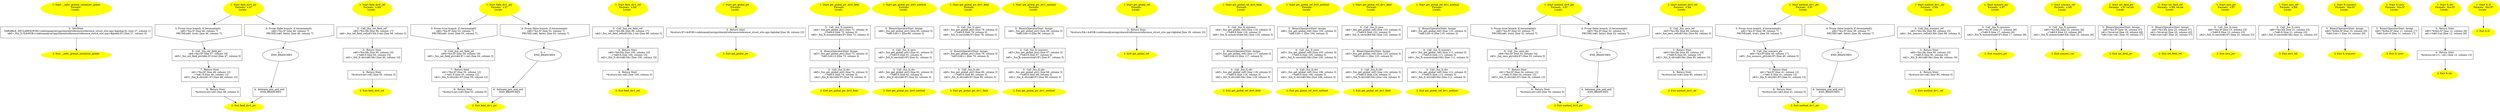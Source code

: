 /* @generated */
digraph cfg {
"__infer_globals_initializer_globa.bdc08c089842ce08_1" [label="1: Start __infer_globals_initializer_global\nFormals: \nLocals:  \n  " color=yellow style=filled]
	

	 "__infer_globals_initializer_globa.bdc08c089842ce08_1" -> "__infer_globals_initializer_globa.bdc08c089842ce08_3" ;
"__infer_globals_initializer_globa.bdc08c089842ce08_2" [label="2: Exit __infer_globals_initializer_global \n  " color=yellow style=filled]
	

"__infer_globals_initializer_globa.bdc08c089842ce08_3" [label="3:  DeclStmt \n   VARIABLE_DECLARED(#GB<codetoanalyze/cpp/shared/reference/reference_struct_e2e.cpp>$global:X); [line 27, column 1]\n  n$0=_fun_X::X(&#GB<codetoanalyze/cpp/shared/reference/reference_struct_e2e.cpp>$global:X*) [line 27, column 3]\n " shape="box"]
	

	 "__infer_globals_initializer_globa.bdc08c089842ce08_3" -> "__infer_globals_initializer_globa.bdc08c089842ce08_2" ;
"field_div0_ptr(class X)#255578158.6b797bfc0b5ae223_1" [label="1: Start field_div0_ptr\nFormals:  x:X*\nLocals:  \n  " color=yellow style=filled]
	

	 "field_div0_ptr(class X)#255578158.6b797bfc0b5ae223_1" -> "field_div0_ptr(class X)#255578158.6b797bfc0b5ae223_5" ;
	 "field_div0_ptr(class X)#255578158.6b797bfc0b5ae223_1" -> "field_div0_ptr(class X)#255578158.6b797bfc0b5ae223_6" ;
"field_div0_ptr(class X)#255578158.6b797bfc0b5ae223_2" [label="2: Exit field_div0_ptr \n  " color=yellow style=filled]
	

"field_div0_ptr(class X)#255578158.6b797bfc0b5ae223_3" [label="3: + \n   END_BRANCHES\n " ]
	

	 "field_div0_ptr(class X)#255578158.6b797bfc0b5ae223_3" -> "field_div0_ptr(class X)#255578158.6b797bfc0b5ae223_4" ;
"field_div0_ptr(class X)#255578158.6b797bfc0b5ae223_4" [label="4:  between_join_and_exit \n   END_BRANCHES\n " shape="box"]
	

	 "field_div0_ptr(class X)#255578158.6b797bfc0b5ae223_4" -> "field_div0_ptr(class X)#255578158.6b797bfc0b5ae223_2" ;
"field_div0_ptr(class X)#255578158.6b797bfc0b5ae223_5" [label="5: Prune (true branch, if (terminated)) \n   n$0=*&x:X* [line 46, column 7]\n  PRUNE(n$0, true); [line 46, column 7]\n " shape="invhouse"]
	

	 "field_div0_ptr(class X)#255578158.6b797bfc0b5ae223_5" -> "field_div0_ptr(class X)#255578158.6b797bfc0b5ae223_9" ;
"field_div0_ptr(class X)#255578158.6b797bfc0b5ae223_6" [label="6: Prune (false branch, if (terminated)) \n   n$0=*&x:X* [line 46, column 7]\n  PRUNE(!n$0, false); [line 46, column 7]\n " shape="invhouse"]
	

	 "field_div0_ptr(class X)#255578158.6b797bfc0b5ae223_6" -> "field_div0_ptr(class X)#255578158.6b797bfc0b5ae223_3" ;
"field_div0_ptr(class X)#255578158.6b797bfc0b5ae223_7" [label="7:  Return Stmt \n   n$1=*&x:X* [line 48, column 12]\n  _=*n$1:X [line 48, column 12]\n  n$3=_fun_X::div(n$1:X*) [line 48, column 12]\n " shape="box"]
	

	 "field_div0_ptr(class X)#255578158.6b797bfc0b5ae223_7" -> "field_div0_ptr(class X)#255578158.6b797bfc0b5ae223_8" ;
"field_div0_ptr(class X)#255578158.6b797bfc0b5ae223_8" [label="8:  Return Stmt \n   *&return:int=n$3 [line 48, column 5]\n " shape="box"]
	

	 "field_div0_ptr(class X)#255578158.6b797bfc0b5ae223_8" -> "field_div0_ptr(class X)#255578158.6b797bfc0b5ae223_2" ;
"field_div0_ptr(class X)#255578158.6b797bfc0b5ae223_9" [label="9:  Call _fun_set_field_ptr \n   n$4=*&x:X* [line 47, column 19]\n  n$5=_fun_set_field_ptr(n$4:X*,0:int) [line 47, column 5]\n " shape="box"]
	

	 "field_div0_ptr(class X)#255578158.6b797bfc0b5ae223_9" -> "field_div0_ptr(class X)#255578158.6b797bfc0b5ae223_7" ;
"field_div0_ref#117238048226305489.b7eb5245bed0a75c_1" [label="1: Start field_div0_ref\nFormals:  x:X&\nLocals:  \n  " color=yellow style=filled]
	

	 "field_div0_ref#117238048226305489.b7eb5245bed0a75c_1" -> "field_div0_ref#117238048226305489.b7eb5245bed0a75c_5" ;
"field_div0_ref#117238048226305489.b7eb5245bed0a75c_2" [label="2: Exit field_div0_ref \n  " color=yellow style=filled]
	

"field_div0_ref#117238048226305489.b7eb5245bed0a75c_3" [label="3:  Return Stmt \n   n$0=*&x:X& [line 95, column 10]\n  _=*n$0:X [line 95, column 10]\n  n$2=_fun_X::div(n$0:X&) [line 95, column 10]\n " shape="box"]
	

	 "field_div0_ref#117238048226305489.b7eb5245bed0a75c_3" -> "field_div0_ref#117238048226305489.b7eb5245bed0a75c_4" ;
"field_div0_ref#117238048226305489.b7eb5245bed0a75c_4" [label="4:  Return Stmt \n   *&return:int=n$2 [line 95, column 3]\n " shape="box"]
	

	 "field_div0_ref#117238048226305489.b7eb5245bed0a75c_4" -> "field_div0_ref#117238048226305489.b7eb5245bed0a75c_2" ;
"field_div0_ref#117238048226305489.b7eb5245bed0a75c_5" [label="5:  Call _fun_set_field_ref \n   n$3=*&x:X& [line 94, column 17]\n  n$4=_fun_set_field_ref(n$3:X&,0:int) [line 94, column 3]\n " shape="box"]
	

	 "field_div0_ref#117238048226305489.b7eb5245bed0a75c_5" -> "field_div0_ref#117238048226305489.b7eb5245bed0a75c_3" ;
"field_div1_ptr(class X)#104917759.81717de1848fc0d3_1" [label="1: Start field_div1_ptr\nFormals:  x:X*\nLocals:  \n  " color=yellow style=filled]
	

	 "field_div1_ptr(class X)#104917759.81717de1848fc0d3_1" -> "field_div1_ptr(class X)#104917759.81717de1848fc0d3_5" ;
	 "field_div1_ptr(class X)#104917759.81717de1848fc0d3_1" -> "field_div1_ptr(class X)#104917759.81717de1848fc0d3_6" ;
"field_div1_ptr(class X)#104917759.81717de1848fc0d3_2" [label="2: Exit field_div1_ptr \n  " color=yellow style=filled]
	

"field_div1_ptr(class X)#104917759.81717de1848fc0d3_3" [label="3: + \n   END_BRANCHES\n " ]
	

	 "field_div1_ptr(class X)#104917759.81717de1848fc0d3_3" -> "field_div1_ptr(class X)#104917759.81717de1848fc0d3_4" ;
"field_div1_ptr(class X)#104917759.81717de1848fc0d3_4" [label="4:  between_join_and_exit \n   END_BRANCHES\n " shape="box"]
	

	 "field_div1_ptr(class X)#104917759.81717de1848fc0d3_4" -> "field_div1_ptr(class X)#104917759.81717de1848fc0d3_2" ;
"field_div1_ptr(class X)#104917759.81717de1848fc0d3_5" [label="5: Prune (true branch, if (terminated)) \n   n$0=*&x:X* [line 53, column 7]\n  PRUNE(n$0, true); [line 53, column 7]\n " shape="invhouse"]
	

	 "field_div1_ptr(class X)#104917759.81717de1848fc0d3_5" -> "field_div1_ptr(class X)#104917759.81717de1848fc0d3_9" ;
"field_div1_ptr(class X)#104917759.81717de1848fc0d3_6" [label="6: Prune (false branch, if (terminated)) \n   n$0=*&x:X* [line 53, column 7]\n  PRUNE(!n$0, false); [line 53, column 7]\n " shape="invhouse"]
	

	 "field_div1_ptr(class X)#104917759.81717de1848fc0d3_6" -> "field_div1_ptr(class X)#104917759.81717de1848fc0d3_3" ;
"field_div1_ptr(class X)#104917759.81717de1848fc0d3_7" [label="7:  Return Stmt \n   n$1=*&x:X* [line 55, column 12]\n  _=*n$1:X [line 55, column 12]\n  n$3=_fun_X::div(n$1:X*) [line 55, column 12]\n " shape="box"]
	

	 "field_div1_ptr(class X)#104917759.81717de1848fc0d3_7" -> "field_div1_ptr(class X)#104917759.81717de1848fc0d3_8" ;
"field_div1_ptr(class X)#104917759.81717de1848fc0d3_8" [label="8:  Return Stmt \n   *&return:int=n$3 [line 55, column 5]\n " shape="box"]
	

	 "field_div1_ptr(class X)#104917759.81717de1848fc0d3_8" -> "field_div1_ptr(class X)#104917759.81717de1848fc0d3_2" ;
"field_div1_ptr(class X)#104917759.81717de1848fc0d3_9" [label="9:  Call _fun_set_field_ptr \n   n$4=*&x:X* [line 54, column 19]\n  n$5=_fun_set_field_ptr(n$4:X*,1:int) [line 54, column 5]\n " shape="box"]
	

	 "field_div1_ptr(class X)#104917759.81717de1848fc0d3_9" -> "field_div1_ptr(class X)#104917759.81717de1848fc0d3_7" ;
"field_div1_ref#149971541835733588.5b6e5f87301df190_1" [label="1: Start field_div1_ref\nFormals:  x:X&\nLocals:  \n  " color=yellow style=filled]
	

	 "field_div1_ref#149971541835733588.5b6e5f87301df190_1" -> "field_div1_ref#149971541835733588.5b6e5f87301df190_5" ;
"field_div1_ref#149971541835733588.5b6e5f87301df190_2" [label="2: Exit field_div1_ref \n  " color=yellow style=filled]
	

"field_div1_ref#149971541835733588.5b6e5f87301df190_3" [label="3:  Return Stmt \n   n$0=*&x:X& [line 100, column 10]\n  _=*n$0:X [line 100, column 10]\n  n$2=_fun_X::div(n$0:X&) [line 100, column 10]\n " shape="box"]
	

	 "field_div1_ref#149971541835733588.5b6e5f87301df190_3" -> "field_div1_ref#149971541835733588.5b6e5f87301df190_4" ;
"field_div1_ref#149971541835733588.5b6e5f87301df190_4" [label="4:  Return Stmt \n   *&return:int=n$2 [line 100, column 3]\n " shape="box"]
	

	 "field_div1_ref#149971541835733588.5b6e5f87301df190_4" -> "field_div1_ref#149971541835733588.5b6e5f87301df190_2" ;
"field_div1_ref#149971541835733588.5b6e5f87301df190_5" [label="5:  Call _fun_set_field_ref \n   n$3=*&x:X& [line 99, column 17]\n  n$4=_fun_set_field_ref(n$3:X&,1:int) [line 99, column 3]\n " shape="box"]
	

	 "field_div1_ref#149971541835733588.5b6e5f87301df190_5" -> "field_div1_ref#149971541835733588.5b6e5f87301df190_3" ;
"get_global_ptr#694058346099223463.3d4bb50869af2005_1" [label="1: Start get_global_ptr\nFormals: \nLocals:  \n  " color=yellow style=filled]
	

	 "get_global_ptr#694058346099223463.3d4bb50869af2005_1" -> "get_global_ptr#694058346099223463.3d4bb50869af2005_3" ;
"get_global_ptr#694058346099223463.3d4bb50869af2005_2" [label="2: Exit get_global_ptr \n  " color=yellow style=filled]
	

"get_global_ptr#694058346099223463.3d4bb50869af2005_3" [label="3:  Return Stmt \n   *&return:X*=&#GB<codetoanalyze/cpp/shared/reference/reference_struct_e2e.cpp>$global [line 28, column 23]\n " shape="box"]
	

	 "get_global_ptr#694058346099223463.3d4bb50869af2005_3" -> "get_global_ptr#694058346099223463.3d4bb50869af2005_2" ;
"get_global_ptr_div0_field#8708891.85a5d13d32b9177a_1" [label="1: Start get_global_ptr_div0_field\nFormals: \nLocals:  \n  " color=yellow style=filled]
	

	 "get_global_ptr_div0_field#8708891.85a5d13d32b9177a_1" -> "get_global_ptr_div0_field#8708891.85a5d13d32b9177a_5" ;
"get_global_ptr_div0_field#8708891.85a5d13d32b9177a_2" [label="2: Exit get_global_ptr_div0_field \n  " color=yellow style=filled]
	

"get_global_ptr_div0_field#8708891.85a5d13d32b9177a_3" [label="3:  Call _fun_X::div \n   n$0=_fun_get_global_ptr() [line 74, column 3]\n  _=*n$0:X [line 74, column 3]\n  n$2=_fun_X::div(n$0:X*) [line 74, column 3]\n " shape="box"]
	

	 "get_global_ptr_div0_field#8708891.85a5d13d32b9177a_3" -> "get_global_ptr_div0_field#8708891.85a5d13d32b9177a_2" ;
"get_global_ptr_div0_field#8708891.85a5d13d32b9177a_4" [label="4:  BinaryOperatorStmt: Assign \n   n$3=_fun_get_global_ptr() [line 73, column 3]\n  *n$3.f:int=0 [line 73, column 3]\n " shape="box"]
	

	 "get_global_ptr_div0_field#8708891.85a5d13d32b9177a_4" -> "get_global_ptr_div0_field#8708891.85a5d13d32b9177a_3" ;
"get_global_ptr_div0_field#8708891.85a5d13d32b9177a_5" [label="5:  Call _fun_X::nonzero \n   n$4=_fun_get_global_ptr() [line 72, column 3]\n  _=*n$4:X [line 72, column 3]\n  n$6=_fun_X::nonzero(n$4:X*) [line 72, column 3]\n " shape="box"]
	

	 "get_global_ptr_div0_field#8708891.85a5d13d32b9177a_5" -> "get_global_ptr_div0_field#8708891.85a5d13d32b9177a_4" ;
"get_global_ptr_div0_method#686860.d796dd8227b55f7d_1" [label="1: Start get_global_ptr_div0_method\nFormals: \nLocals:  \n  " color=yellow style=filled]
	

	 "get_global_ptr_div0_method#686860.d796dd8227b55f7d_1" -> "get_global_ptr_div0_method#686860.d796dd8227b55f7d_5" ;
"get_global_ptr_div0_method#686860.d796dd8227b55f7d_2" [label="2: Exit get_global_ptr_div0_method \n  " color=yellow style=filled]
	

"get_global_ptr_div0_method#686860.d796dd8227b55f7d_3" [label="3:  Call _fun_X::div \n   n$0=_fun_get_global_ptr() [line 62, column 3]\n  _=*n$0:X [line 62, column 3]\n  n$2=_fun_X::div(n$0:X*) [line 62, column 3]\n " shape="box"]
	

	 "get_global_ptr_div0_method#686860.d796dd8227b55f7d_3" -> "get_global_ptr_div0_method#686860.d796dd8227b55f7d_2" ;
"get_global_ptr_div0_method#686860.d796dd8227b55f7d_4" [label="4:  Call _fun_X::zero \n   n$3=_fun_get_global_ptr() [line 61, column 3]\n  _=*n$3:X [line 61, column 3]\n  n$5=_fun_X::zero(n$3:X*) [line 61, column 3]\n " shape="box"]
	

	 "get_global_ptr_div0_method#686860.d796dd8227b55f7d_4" -> "get_global_ptr_div0_method#686860.d796dd8227b55f7d_3" ;
"get_global_ptr_div0_method#686860.d796dd8227b55f7d_5" [label="5:  BinaryOperatorStmt: Assign \n   n$6=_fun_get_global_ptr() [line 60, column 3]\n  *n$6.f:int=1 [line 60, column 3]\n " shape="box"]
	

	 "get_global_ptr_div0_method#686860.d796dd8227b55f7d_5" -> "get_global_ptr_div0_method#686860.d796dd8227b55f7d_4" ;
"get_global_ptr_div1_field#6744083.94ebaff789d09fec_1" [label="1: Start get_global_ptr_div1_field\nFormals: \nLocals:  \n  " color=yellow style=filled]
	

	 "get_global_ptr_div1_field#6744083.94ebaff789d09fec_1" -> "get_global_ptr_div1_field#6744083.94ebaff789d09fec_5" ;
"get_global_ptr_div1_field#6744083.94ebaff789d09fec_2" [label="2: Exit get_global_ptr_div1_field \n  " color=yellow style=filled]
	

"get_global_ptr_div1_field#6744083.94ebaff789d09fec_3" [label="3:  Call _fun_X::div \n   n$0=_fun_get_global_ptr() [line 80, column 3]\n  _=*n$0:X [line 80, column 3]\n  n$2=_fun_X::div(n$0:X*) [line 80, column 3]\n " shape="box"]
	

	 "get_global_ptr_div1_field#6744083.94ebaff789d09fec_3" -> "get_global_ptr_div1_field#6744083.94ebaff789d09fec_2" ;
"get_global_ptr_div1_field#6744083.94ebaff789d09fec_4" [label="4:  BinaryOperatorStmt: Assign \n   n$3=_fun_get_global_ptr() [line 79, column 3]\n  *n$3.f:int=1 [line 79, column 3]\n " shape="box"]
	

	 "get_global_ptr_div1_field#6744083.94ebaff789d09fec_4" -> "get_global_ptr_div1_field#6744083.94ebaff789d09fec_3" ;
"get_global_ptr_div1_field#6744083.94ebaff789d09fec_5" [label="5:  Call _fun_X::zero \n   n$4=_fun_get_global_ptr() [line 78, column 3]\n  _=*n$4:X [line 78, column 3]\n  n$6=_fun_X::zero(n$4:X*) [line 78, column 3]\n " shape="box"]
	

	 "get_global_ptr_div1_field#6744083.94ebaff789d09fec_5" -> "get_global_ptr_div1_field#6744083.94ebaff789d09fec_4" ;
"get_global_ptr_div1_method#133202.b7b17bcc9c036a75_1" [label="1: Start get_global_ptr_div1_method\nFormals: \nLocals:  \n  " color=yellow style=filled]
	

	 "get_global_ptr_div1_method#133202.b7b17bcc9c036a75_1" -> "get_global_ptr_div1_method#133202.b7b17bcc9c036a75_5" ;
"get_global_ptr_div1_method#133202.b7b17bcc9c036a75_2" [label="2: Exit get_global_ptr_div1_method \n  " color=yellow style=filled]
	

"get_global_ptr_div1_method#133202.b7b17bcc9c036a75_3" [label="3:  Call _fun_X::div \n   n$0=_fun_get_global_ptr() [line 68, column 3]\n  _=*n$0:X [line 68, column 3]\n  n$2=_fun_X::div(n$0:X*) [line 68, column 3]\n " shape="box"]
	

	 "get_global_ptr_div1_method#133202.b7b17bcc9c036a75_3" -> "get_global_ptr_div1_method#133202.b7b17bcc9c036a75_2" ;
"get_global_ptr_div1_method#133202.b7b17bcc9c036a75_4" [label="4:  Call _fun_X::nonzero \n   n$3=_fun_get_global_ptr() [line 67, column 3]\n  _=*n$3:X [line 67, column 3]\n  n$5=_fun_X::nonzero(n$3:X*) [line 67, column 3]\n " shape="box"]
	

	 "get_global_ptr_div1_method#133202.b7b17bcc9c036a75_4" -> "get_global_ptr_div1_method#133202.b7b17bcc9c036a75_3" ;
"get_global_ptr_div1_method#133202.b7b17bcc9c036a75_5" [label="5:  BinaryOperatorStmt: Assign \n   n$6=_fun_get_global_ptr() [line 66, column 3]\n  *n$6.f:int=0 [line 66, column 3]\n " shape="box"]
	

	 "get_global_ptr_div1_method#133202.b7b17bcc9c036a75_5" -> "get_global_ptr_div1_method#133202.b7b17bcc9c036a75_4" ;
"get_global_ref#166319945633115057.c5518847f25d69c0_1" [label="1: Start get_global_ref\nFormals: \nLocals:  \n  " color=yellow style=filled]
	

	 "get_global_ref#166319945633115057.c5518847f25d69c0_1" -> "get_global_ref#166319945633115057.c5518847f25d69c0_3" ;
"get_global_ref#166319945633115057.c5518847f25d69c0_2" [label="2: Exit get_global_ref \n  " color=yellow style=filled]
	

"get_global_ref#166319945633115057.c5518847f25d69c0_3" [label="3:  Return Stmt \n   *&return:X&=&#GB<codetoanalyze/cpp/shared/reference/reference_struct_e2e.cpp>$global [line 29, column 23]\n " shape="box"]
	

	 "get_global_ref#166319945633115057.c5518847f25d69c0_3" -> "get_global_ref#166319945633115057.c5518847f25d69c0_2" ;
"get_global_ref_div0_field#9894336.99dfafa929e6446e_1" [label="1: Start get_global_ref_div0_field\nFormals: \nLocals:  \n  " color=yellow style=filled]
	

	 "get_global_ref_div0_field#9894336.99dfafa929e6446e_1" -> "get_global_ref_div0_field#9894336.99dfafa929e6446e_5" ;
"get_global_ref_div0_field#9894336.99dfafa929e6446e_2" [label="2: Exit get_global_ref_div0_field \n  " color=yellow style=filled]
	

"get_global_ref_div0_field#9894336.99dfafa929e6446e_3" [label="3:  Call _fun_X::div \n   n$0=_fun_get_global_ref() [line 118, column 3]\n  _=*n$0:X [line 118, column 3]\n  n$2=_fun_X::div(n$0:X&) [line 118, column 3]\n " shape="box"]
	

	 "get_global_ref_div0_field#9894336.99dfafa929e6446e_3" -> "get_global_ref_div0_field#9894336.99dfafa929e6446e_2" ;
"get_global_ref_div0_field#9894336.99dfafa929e6446e_4" [label="4:  BinaryOperatorStmt: Assign \n   n$3=_fun_get_global_ref() [line 117, column 3]\n  *n$3.f:int=0 [line 117, column 3]\n " shape="box"]
	

	 "get_global_ref_div0_field#9894336.99dfafa929e6446e_4" -> "get_global_ref_div0_field#9894336.99dfafa929e6446e_3" ;
"get_global_ref_div0_field#9894336.99dfafa929e6446e_5" [label="5:  Call _fun_X::nonzero \n   n$4=_fun_get_global_ref() [line 116, column 3]\n  _=*n$4:X [line 116, column 3]\n  n$6=_fun_X::nonzero(n$4:X&) [line 116, column 3]\n " shape="box"]
	

	 "get_global_ref_div0_field#9894336.99dfafa929e6446e_5" -> "get_global_ref_div0_field#9894336.99dfafa929e6446e_4" ;
"get_global_ref_div0_method#450002.703eacc20d3ff2ec_1" [label="1: Start get_global_ref_div0_method\nFormals: \nLocals:  \n  " color=yellow style=filled]
	

	 "get_global_ref_div0_method#450002.703eacc20d3ff2ec_1" -> "get_global_ref_div0_method#450002.703eacc20d3ff2ec_5" ;
"get_global_ref_div0_method#450002.703eacc20d3ff2ec_2" [label="2: Exit get_global_ref_div0_method \n  " color=yellow style=filled]
	

"get_global_ref_div0_method#450002.703eacc20d3ff2ec_3" [label="3:  Call _fun_X::div \n   n$0=_fun_get_global_ref() [line 106, column 3]\n  _=*n$0:X [line 106, column 3]\n  n$2=_fun_X::div(n$0:X&) [line 106, column 3]\n " shape="box"]
	

	 "get_global_ref_div0_method#450002.703eacc20d3ff2ec_3" -> "get_global_ref_div0_method#450002.703eacc20d3ff2ec_2" ;
"get_global_ref_div0_method#450002.703eacc20d3ff2ec_4" [label="4:  Call _fun_X::zero \n   n$3=_fun_get_global_ref() [line 105, column 3]\n  _=*n$3:X [line 105, column 3]\n  n$5=_fun_X::zero(n$3:X&) [line 105, column 3]\n " shape="box"]
	

	 "get_global_ref_div0_method#450002.703eacc20d3ff2ec_4" -> "get_global_ref_div0_method#450002.703eacc20d3ff2ec_3" ;
"get_global_ref_div0_method#450002.703eacc20d3ff2ec_5" [label="5:  BinaryOperatorStmt: Assign \n   n$6=_fun_get_global_ref() [line 104, column 3]\n  *n$6.f:int=1 [line 104, column 3]\n " shape="box"]
	

	 "get_global_ref_div0_method#450002.703eacc20d3ff2ec_5" -> "get_global_ref_div0_method#450002.703eacc20d3ff2ec_4" ;
"get_global_ref_div1_field#9400638.f2be9db8a45f6acd_1" [label="1: Start get_global_ref_div1_field\nFormals: \nLocals:  \n  " color=yellow style=filled]
	

	 "get_global_ref_div1_field#9400638.f2be9db8a45f6acd_1" -> "get_global_ref_div1_field#9400638.f2be9db8a45f6acd_5" ;
"get_global_ref_div1_field#9400638.f2be9db8a45f6acd_2" [label="2: Exit get_global_ref_div1_field \n  " color=yellow style=filled]
	

"get_global_ref_div1_field#9400638.f2be9db8a45f6acd_3" [label="3:  Call _fun_X::div \n   n$0=_fun_get_global_ref() [line 124, column 3]\n  _=*n$0:X [line 124, column 3]\n  n$2=_fun_X::div(n$0:X&) [line 124, column 3]\n " shape="box"]
	

	 "get_global_ref_div1_field#9400638.f2be9db8a45f6acd_3" -> "get_global_ref_div1_field#9400638.f2be9db8a45f6acd_2" ;
"get_global_ref_div1_field#9400638.f2be9db8a45f6acd_4" [label="4:  BinaryOperatorStmt: Assign \n   n$3=_fun_get_global_ref() [line 123, column 3]\n  *n$3.f:int=1 [line 123, column 3]\n " shape="box"]
	

	 "get_global_ref_div1_field#9400638.f2be9db8a45f6acd_4" -> "get_global_ref_div1_field#9400638.f2be9db8a45f6acd_3" ;
"get_global_ref_div1_field#9400638.f2be9db8a45f6acd_5" [label="5:  Call _fun_X::zero \n   n$4=_fun_get_global_ref() [line 122, column 3]\n  _=*n$4:X [line 122, column 3]\n  n$6=_fun_X::zero(n$4:X&) [line 122, column 3]\n " shape="box"]
	

	 "get_global_ref_div1_field#9400638.f2be9db8a45f6acd_5" -> "get_global_ref_div1_field#9400638.f2be9db8a45f6acd_4" ;
"get_global_ref_div1_method#921890.1d66d8c44e8582bb_1" [label="1: Start get_global_ref_div1_method\nFormals: \nLocals:  \n  " color=yellow style=filled]
	

	 "get_global_ref_div1_method#921890.1d66d8c44e8582bb_1" -> "get_global_ref_div1_method#921890.1d66d8c44e8582bb_5" ;
"get_global_ref_div1_method#921890.1d66d8c44e8582bb_2" [label="2: Exit get_global_ref_div1_method \n  " color=yellow style=filled]
	

"get_global_ref_div1_method#921890.1d66d8c44e8582bb_3" [label="3:  Call _fun_X::div \n   n$0=_fun_get_global_ref() [line 112, column 3]\n  _=*n$0:X [line 112, column 3]\n  n$2=_fun_X::div(n$0:X&) [line 112, column 3]\n " shape="box"]
	

	 "get_global_ref_div1_method#921890.1d66d8c44e8582bb_3" -> "get_global_ref_div1_method#921890.1d66d8c44e8582bb_2" ;
"get_global_ref_div1_method#921890.1d66d8c44e8582bb_4" [label="4:  Call _fun_X::nonzero \n   n$3=_fun_get_global_ref() [line 111, column 3]\n  _=*n$3:X [line 111, column 3]\n  n$5=_fun_X::nonzero(n$3:X&) [line 111, column 3]\n " shape="box"]
	

	 "get_global_ref_div1_method#921890.1d66d8c44e8582bb_4" -> "get_global_ref_div1_method#921890.1d66d8c44e8582bb_3" ;
"get_global_ref_div1_method#921890.1d66d8c44e8582bb_5" [label="5:  BinaryOperatorStmt: Assign \n   n$6=_fun_get_global_ref() [line 110, column 3]\n  *n$6.f:int=0 [line 110, column 3]\n " shape="box"]
	

	 "get_global_ref_div1_method#921890.1d66d8c44e8582bb_5" -> "get_global_ref_div1_method#921890.1d66d8c44e8582bb_4" ;
"method_div0_ptr(class X)#61067856.dd62393e799ba25c_1" [label="1: Start method_div0_ptr\nFormals:  x:X*\nLocals:  \n  " color=yellow style=filled]
	

	 "method_div0_ptr(class X)#61067856.dd62393e799ba25c_1" -> "method_div0_ptr(class X)#61067856.dd62393e799ba25c_5" ;
	 "method_div0_ptr(class X)#61067856.dd62393e799ba25c_1" -> "method_div0_ptr(class X)#61067856.dd62393e799ba25c_6" ;
"method_div0_ptr(class X)#61067856.dd62393e799ba25c_2" [label="2: Exit method_div0_ptr \n  " color=yellow style=filled]
	

"method_div0_ptr(class X)#61067856.dd62393e799ba25c_3" [label="3: + \n   END_BRANCHES\n " ]
	

	 "method_div0_ptr(class X)#61067856.dd62393e799ba25c_3" -> "method_div0_ptr(class X)#61067856.dd62393e799ba25c_4" ;
"method_div0_ptr(class X)#61067856.dd62393e799ba25c_4" [label="4:  between_join_and_exit \n   END_BRANCHES\n " shape="box"]
	

	 "method_div0_ptr(class X)#61067856.dd62393e799ba25c_4" -> "method_div0_ptr(class X)#61067856.dd62393e799ba25c_2" ;
"method_div0_ptr(class X)#61067856.dd62393e799ba25c_5" [label="5: Prune (true branch, if (terminated)) \n   n$0=*&x:X* [line 32, column 7]\n  PRUNE(n$0, true); [line 32, column 7]\n " shape="invhouse"]
	

	 "method_div0_ptr(class X)#61067856.dd62393e799ba25c_5" -> "method_div0_ptr(class X)#61067856.dd62393e799ba25c_9" ;
"method_div0_ptr(class X)#61067856.dd62393e799ba25c_6" [label="6: Prune (false branch, if (terminated)) \n   n$0=*&x:X* [line 32, column 7]\n  PRUNE(!n$0, false); [line 32, column 7]\n " shape="invhouse"]
	

	 "method_div0_ptr(class X)#61067856.dd62393e799ba25c_6" -> "method_div0_ptr(class X)#61067856.dd62393e799ba25c_3" ;
"method_div0_ptr(class X)#61067856.dd62393e799ba25c_7" [label="7:  Return Stmt \n   n$1=*&x:X* [line 34, column 12]\n  _=*n$1:X [line 34, column 12]\n  n$3=_fun_X::div(n$1:X*) [line 34, column 12]\n " shape="box"]
	

	 "method_div0_ptr(class X)#61067856.dd62393e799ba25c_7" -> "method_div0_ptr(class X)#61067856.dd62393e799ba25c_8" ;
"method_div0_ptr(class X)#61067856.dd62393e799ba25c_8" [label="8:  Return Stmt \n   *&return:int=n$3 [line 34, column 5]\n " shape="box"]
	

	 "method_div0_ptr(class X)#61067856.dd62393e799ba25c_8" -> "method_div0_ptr(class X)#61067856.dd62393e799ba25c_2" ;
"method_div0_ptr(class X)#61067856.dd62393e799ba25c_9" [label="9:  Call _fun_zero_ptr \n   n$4=*&x:X* [line 33, column 14]\n  n$5=_fun_zero_ptr(n$4:X*) [line 33, column 5]\n " shape="box"]
	

	 "method_div0_ptr(class X)#61067856.dd62393e799ba25c_9" -> "method_div0_ptr(class X)#61067856.dd62393e799ba25c_7" ;
"method_div0_ref#12048348997540346.5280d482da62ad0e_1" [label="1: Start method_div0_ref\nFormals:  x:X&\nLocals:  \n  " color=yellow style=filled]
	

	 "method_div0_ref#12048348997540346.5280d482da62ad0e_1" -> "method_div0_ref#12048348997540346.5280d482da62ad0e_5" ;
"method_div0_ref#12048348997540346.5280d482da62ad0e_2" [label="2: Exit method_div0_ref \n  " color=yellow style=filled]
	

"method_div0_ref#12048348997540346.5280d482da62ad0e_3" [label="3:  Return Stmt \n   n$0=*&x:X& [line 85, column 10]\n  _=*n$0:X [line 85, column 10]\n  n$2=_fun_X::div(n$0:X&) [line 85, column 10]\n " shape="box"]
	

	 "method_div0_ref#12048348997540346.5280d482da62ad0e_3" -> "method_div0_ref#12048348997540346.5280d482da62ad0e_4" ;
"method_div0_ref#12048348997540346.5280d482da62ad0e_4" [label="4:  Return Stmt \n   *&return:int=n$2 [line 85, column 3]\n " shape="box"]
	

	 "method_div0_ref#12048348997540346.5280d482da62ad0e_4" -> "method_div0_ref#12048348997540346.5280d482da62ad0e_2" ;
"method_div0_ref#12048348997540346.5280d482da62ad0e_5" [label="5:  Call _fun_zero_ref \n   n$3=*&x:X& [line 84, column 12]\n  n$4=_fun_zero_ref(n$3:X&) [line 84, column 3]\n " shape="box"]
	

	 "method_div0_ref#12048348997540346.5280d482da62ad0e_5" -> "method_div0_ref#12048348997540346.5280d482da62ad0e_3" ;
"method_div1_ptr(class X)#30616850.64eb0c6fbbafc7f2_1" [label="1: Start method_div1_ptr\nFormals:  x:X*\nLocals:  \n  " color=yellow style=filled]
	

	 "method_div1_ptr(class X)#30616850.64eb0c6fbbafc7f2_1" -> "method_div1_ptr(class X)#30616850.64eb0c6fbbafc7f2_5" ;
	 "method_div1_ptr(class X)#30616850.64eb0c6fbbafc7f2_1" -> "method_div1_ptr(class X)#30616850.64eb0c6fbbafc7f2_6" ;
"method_div1_ptr(class X)#30616850.64eb0c6fbbafc7f2_2" [label="2: Exit method_div1_ptr \n  " color=yellow style=filled]
	

"method_div1_ptr(class X)#30616850.64eb0c6fbbafc7f2_3" [label="3: + \n   END_BRANCHES\n " ]
	

	 "method_div1_ptr(class X)#30616850.64eb0c6fbbafc7f2_3" -> "method_div1_ptr(class X)#30616850.64eb0c6fbbafc7f2_4" ;
"method_div1_ptr(class X)#30616850.64eb0c6fbbafc7f2_4" [label="4:  between_join_and_exit \n   END_BRANCHES\n " shape="box"]
	

	 "method_div1_ptr(class X)#30616850.64eb0c6fbbafc7f2_4" -> "method_div1_ptr(class X)#30616850.64eb0c6fbbafc7f2_2" ;
"method_div1_ptr(class X)#30616850.64eb0c6fbbafc7f2_5" [label="5: Prune (true branch, if (terminated)) \n   n$0=*&x:X* [line 39, column 7]\n  PRUNE(n$0, true); [line 39, column 7]\n " shape="invhouse"]
	

	 "method_div1_ptr(class X)#30616850.64eb0c6fbbafc7f2_5" -> "method_div1_ptr(class X)#30616850.64eb0c6fbbafc7f2_9" ;
"method_div1_ptr(class X)#30616850.64eb0c6fbbafc7f2_6" [label="6: Prune (false branch, if (terminated)) \n   n$0=*&x:X* [line 39, column 7]\n  PRUNE(!n$0, false); [line 39, column 7]\n " shape="invhouse"]
	

	 "method_div1_ptr(class X)#30616850.64eb0c6fbbafc7f2_6" -> "method_div1_ptr(class X)#30616850.64eb0c6fbbafc7f2_3" ;
"method_div1_ptr(class X)#30616850.64eb0c6fbbafc7f2_7" [label="7:  Return Stmt \n   n$1=*&x:X* [line 41, column 12]\n  _=*n$1:X [line 41, column 12]\n  n$3=_fun_X::div(n$1:X*) [line 41, column 12]\n " shape="box"]
	

	 "method_div1_ptr(class X)#30616850.64eb0c6fbbafc7f2_7" -> "method_div1_ptr(class X)#30616850.64eb0c6fbbafc7f2_8" ;
"method_div1_ptr(class X)#30616850.64eb0c6fbbafc7f2_8" [label="8:  Return Stmt \n   *&return:int=n$3 [line 41, column 5]\n " shape="box"]
	

	 "method_div1_ptr(class X)#30616850.64eb0c6fbbafc7f2_8" -> "method_div1_ptr(class X)#30616850.64eb0c6fbbafc7f2_2" ;
"method_div1_ptr(class X)#30616850.64eb0c6fbbafc7f2_9" [label="9:  Call _fun_nonzero_ptr \n   n$4=*&x:X* [line 40, column 17]\n  n$5=_fun_nonzero_ptr(n$4:X*) [line 40, column 5]\n " shape="box"]
	

	 "method_div1_ptr(class X)#30616850.64eb0c6fbbafc7f2_9" -> "method_div1_ptr(class X)#30616850.64eb0c6fbbafc7f2_7" ;
"method_div1_ref#18445848838166655.1ecfa9c02aff37ba_1" [label="1: Start method_div1_ref\nFormals:  x:X&\nLocals:  \n  " color=yellow style=filled]
	

	 "method_div1_ref#18445848838166655.1ecfa9c02aff37ba_1" -> "method_div1_ref#18445848838166655.1ecfa9c02aff37ba_5" ;
"method_div1_ref#18445848838166655.1ecfa9c02aff37ba_2" [label="2: Exit method_div1_ref \n  " color=yellow style=filled]
	

"method_div1_ref#18445848838166655.1ecfa9c02aff37ba_3" [label="3:  Return Stmt \n   n$0=*&x:X& [line 90, column 10]\n  _=*n$0:X [line 90, column 10]\n  n$2=_fun_X::div(n$0:X&) [line 90, column 10]\n " shape="box"]
	

	 "method_div1_ref#18445848838166655.1ecfa9c02aff37ba_3" -> "method_div1_ref#18445848838166655.1ecfa9c02aff37ba_4" ;
"method_div1_ref#18445848838166655.1ecfa9c02aff37ba_4" [label="4:  Return Stmt \n   *&return:int=n$2 [line 90, column 3]\n " shape="box"]
	

	 "method_div1_ref#18445848838166655.1ecfa9c02aff37ba_4" -> "method_div1_ref#18445848838166655.1ecfa9c02aff37ba_2" ;
"method_div1_ref#18445848838166655.1ecfa9c02aff37ba_5" [label="5:  Call _fun_nonzero_ref \n   n$3=*&x:X& [line 89, column 15]\n  n$4=_fun_nonzero_ref(n$3:X&) [line 89, column 3]\n " shape="box"]
	

	 "method_div1_ref#18445848838166655.1ecfa9c02aff37ba_5" -> "method_div1_ref#18445848838166655.1ecfa9c02aff37ba_3" ;
"nonzero_ptr(class X)#171692055439.ab3e0f6dea34ce6b_1" [label="1: Start nonzero_ptr\nFormals:  x:X*\nLocals:  \n  " color=yellow style=filled]
	

	 "nonzero_ptr(class X)#171692055439.ab3e0f6dea34ce6b_1" -> "nonzero_ptr(class X)#171692055439.ab3e0f6dea34ce6b_3" ;
"nonzero_ptr(class X)#171692055439.ab3e0f6dea34ce6b_2" [label="2: Exit nonzero_ptr \n  " color=yellow style=filled]
	

"nonzero_ptr(class X)#171692055439.ab3e0f6dea34ce6b_3" [label="3:  Call _fun_X::nonzero \n   n$0=*&x:X* [line 17, column 26]\n  _=*n$0:X [line 17, column 26]\n  n$2=_fun_X::nonzero(n$0:X*) [line 17, column 26]\n " shape="box"]
	

	 "nonzero_ptr(class X)#171692055439.ab3e0f6dea34ce6b_3" -> "nonzero_ptr(class X)#171692055439.ab3e0f6dea34ce6b_2" ;
"nonzero_ref#2062801655575406720.e5794366c34a5ecd_1" [label="1: Start nonzero_ref\nFormals:  x:X&\nLocals:  \n  " color=yellow style=filled]
	

	 "nonzero_ref#2062801655575406720.e5794366c34a5ecd_1" -> "nonzero_ref#2062801655575406720.e5794366c34a5ecd_3" ;
"nonzero_ref#2062801655575406720.e5794366c34a5ecd_2" [label="2: Exit nonzero_ref \n  " color=yellow style=filled]
	

"nonzero_ref#2062801655575406720.e5794366c34a5ecd_3" [label="3:  Call _fun_X::nonzero \n   n$0=*&x:X& [line 23, column 26]\n  _=*n$0:X [line 23, column 26]\n  n$2=_fun_X::nonzero(n$0:X&) [line 23, column 26]\n " shape="box"]
	

	 "nonzero_ref#2062801655575406720.e5794366c34a5ecd_3" -> "nonzero_ref#2062801655575406720.e5794366c34a5ecd_2" ;
"set_field_ptr(class X)#1026280186.624982a2696b528e_1" [label="1: Start set_field_ptr\nFormals:  x:X* val:int\nLocals:  \n  " color=yellow style=filled]
	

	 "set_field_ptr(class X)#1026280186.624982a2696b528e_1" -> "set_field_ptr(class X)#1026280186.624982a2696b528e_3" ;
"set_field_ptr(class X)#1026280186.624982a2696b528e_2" [label="2: Exit set_field_ptr \n  " color=yellow style=filled]
	

"set_field_ptr(class X)#1026280186.624982a2696b528e_3" [label="3:  BinaryOperatorStmt: Assign \n   n$0=*&x:X* [line 19, column 37]\n  n$1=*&val:int [line 19, column 44]\n  *n$0.f:int=n$1 [line 19, column 37]\n " shape="box"]
	

	 "set_field_ptr(class X)#1026280186.624982a2696b528e_3" -> "set_field_ptr(class X)#1026280186.624982a2696b528e_2" ;
"set_field_ref#1517749754776198249.aa4620ee8933c900_1" [label="1: Start set_field_ref\nFormals:  x:X& val:int\nLocals:  \n  " color=yellow style=filled]
	

	 "set_field_ref#1517749754776198249.aa4620ee8933c900_1" -> "set_field_ref#1517749754776198249.aa4620ee8933c900_3" ;
"set_field_ref#1517749754776198249.aa4620ee8933c900_2" [label="2: Exit set_field_ref \n  " color=yellow style=filled]
	

"set_field_ref#1517749754776198249.aa4620ee8933c900_3" [label="3:  BinaryOperatorStmt: Assign \n   n$0=*&x:X& [line 25, column 37]\n  n$1=*&val:int [line 25, column 43]\n  *n$0.f:int=n$1 [line 25, column 37]\n " shape="box"]
	

	 "set_field_ref#1517749754776198249.aa4620ee8933c900_3" -> "set_field_ref#1517749754776198249.aa4620ee8933c900_2" ;
"zero_ptr(class X)#125287098530873.d08145759acbbf21_1" [label="1: Start zero_ptr\nFormals:  x:X*\nLocals:  \n  " color=yellow style=filled]
	

	 "zero_ptr(class X)#125287098530873.d08145759acbbf21_1" -> "zero_ptr(class X)#125287098530873.d08145759acbbf21_3" ;
"zero_ptr(class X)#125287098530873.d08145759acbbf21_2" [label="2: Exit zero_ptr \n  " color=yellow style=filled]
	

"zero_ptr(class X)#125287098530873.d08145759acbbf21_3" [label="3:  Call _fun_X::zero \n   n$0=*&x:X* [line 15, column 23]\n  _=*n$0:X [line 15, column 23]\n  n$2=_fun_X::zero(n$0:X*) [line 15, column 23]\n " shape="box"]
	

	 "zero_ptr(class X)#125287098530873.d08145759acbbf21_3" -> "zero_ptr(class X)#125287098530873.d08145759acbbf21_2" ;
"zero_ref#14077465191616488315.9f868765c7667236_1" [label="1: Start zero_ref\nFormals:  x:X&\nLocals:  \n  " color=yellow style=filled]
	

	 "zero_ref#14077465191616488315.9f868765c7667236_1" -> "zero_ref#14077465191616488315.9f868765c7667236_3" ;
"zero_ref#14077465191616488315.9f868765c7667236_2" [label="2: Exit zero_ref \n  " color=yellow style=filled]
	

"zero_ref#14077465191616488315.9f868765c7667236_3" [label="3:  Call _fun_X::zero \n   n$0=*&x:X& [line 21, column 23]\n  _=*n$0:X [line 21, column 23]\n  n$2=_fun_X::zero(n$0:X&) [line 21, column 23]\n " shape="box"]
	

	 "zero_ref#14077465191616488315.9f868765c7667236_3" -> "zero_ref#14077465191616488315.9f868765c7667236_2" ;
"nonzero#X#(11619218627491700674).1d7c44c6589f4c81_1" [label="1: Start X::nonzero\nFormals:  this:X*\nLocals:  \n  " color=yellow style=filled]
	

	 "nonzero#X#(11619218627491700674).1d7c44c6589f4c81_1" -> "nonzero#X#(11619218627491700674).1d7c44c6589f4c81_3" ;
"nonzero#X#(11619218627491700674).1d7c44c6589f4c81_2" [label="2: Exit X::nonzero \n  " color=yellow style=filled]
	

"nonzero#X#(11619218627491700674).1d7c44c6589f4c81_3" [label="3:  BinaryOperatorStmt: Assign \n   n$0=*&this:X* [line 10, column 20]\n  *n$0.f:int=1 [line 10, column 20]\n " shape="box"]
	

	 "nonzero#X#(11619218627491700674).1d7c44c6589f4c81_3" -> "nonzero#X#(11619218627491700674).1d7c44c6589f4c81_2" ;
"zero#X#(16299302305861440992).e13842f7b98f126e_1" [label="1: Start X::zero\nFormals:  this:X*\nLocals:  \n  " color=yellow style=filled]
	

	 "zero#X#(16299302305861440992).e13842f7b98f126e_1" -> "zero#X#(16299302305861440992).e13842f7b98f126e_3" ;
"zero#X#(16299302305861440992).e13842f7b98f126e_2" [label="2: Exit X::zero \n  " color=yellow style=filled]
	

"zero#X#(16299302305861440992).e13842f7b98f126e_3" [label="3:  BinaryOperatorStmt: Assign \n   n$0=*&this:X* [line 11, column 17]\n  *n$0.f:int=0 [line 11, column 17]\n " shape="box"]
	

	 "zero#X#(16299302305861440992).e13842f7b98f126e_3" -> "zero#X#(16299302305861440992).e13842f7b98f126e_2" ;
"div#X#(18085298371773708552).78228fdd912ebeeb_1" [label="1: Start X::div\nFormals:  this:X*\nLocals:  \n  " color=yellow style=filled]
	

	 "div#X#(18085298371773708552).78228fdd912ebeeb_1" -> "div#X#(18085298371773708552).78228fdd912ebeeb_3" ;
"div#X#(18085298371773708552).78228fdd912ebeeb_2" [label="2: Exit X::div \n  " color=yellow style=filled]
	

"div#X#(18085298371773708552).78228fdd912ebeeb_3" [label="3:  Return Stmt \n   n$0=*&this:X* [line 12, column 26]\n  n$1=*n$0.f:int [line 12, column 26]\n " shape="box"]
	

	 "div#X#(18085298371773708552).78228fdd912ebeeb_3" -> "div#X#(18085298371773708552).78228fdd912ebeeb_4" ;
"div#X#(18085298371773708552).78228fdd912ebeeb_4" [label="4:  Return Stmt \n   *&return:int=(1 / n$1) [line 12, column 15]\n " shape="box"]
	

	 "div#X#(18085298371773708552).78228fdd912ebeeb_4" -> "div#X#(18085298371773708552).78228fdd912ebeeb_2" ;
"X#X#{5585564522356237825}.f0691bf51109589e_1" [label="1: Start X::X\nFormals:  this:X*\nLocals:  \n  " color=yellow style=filled]
	

	 "X#X#{5585564522356237825}.f0691bf51109589e_1" -> "X#X#{5585564522356237825}.f0691bf51109589e_2" ;
"X#X#{5585564522356237825}.f0691bf51109589e_2" [label="2: Exit X::X \n  " color=yellow style=filled]
	

}
